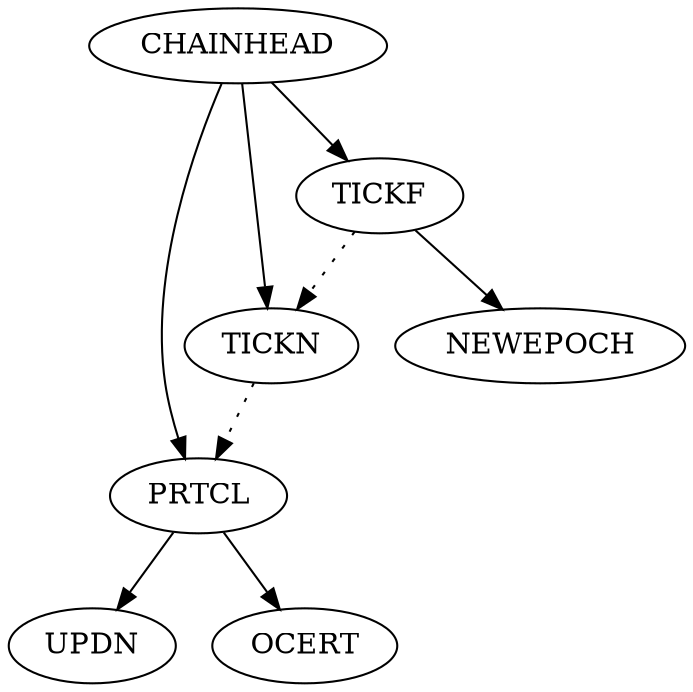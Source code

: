 digraph STS {
        CHAINHEAD -> PRTCL
        CHAINHEAD -> TICKN
        CHAINHEAD -> TICKF

        TICKN -> PRTCL [style=dotted]

        PRTCL -> UPDN
        PRTCL -> OCERT

	TICKF -> NEWEPOCH
        TICKF -> TICKN [style=dotted]
}
